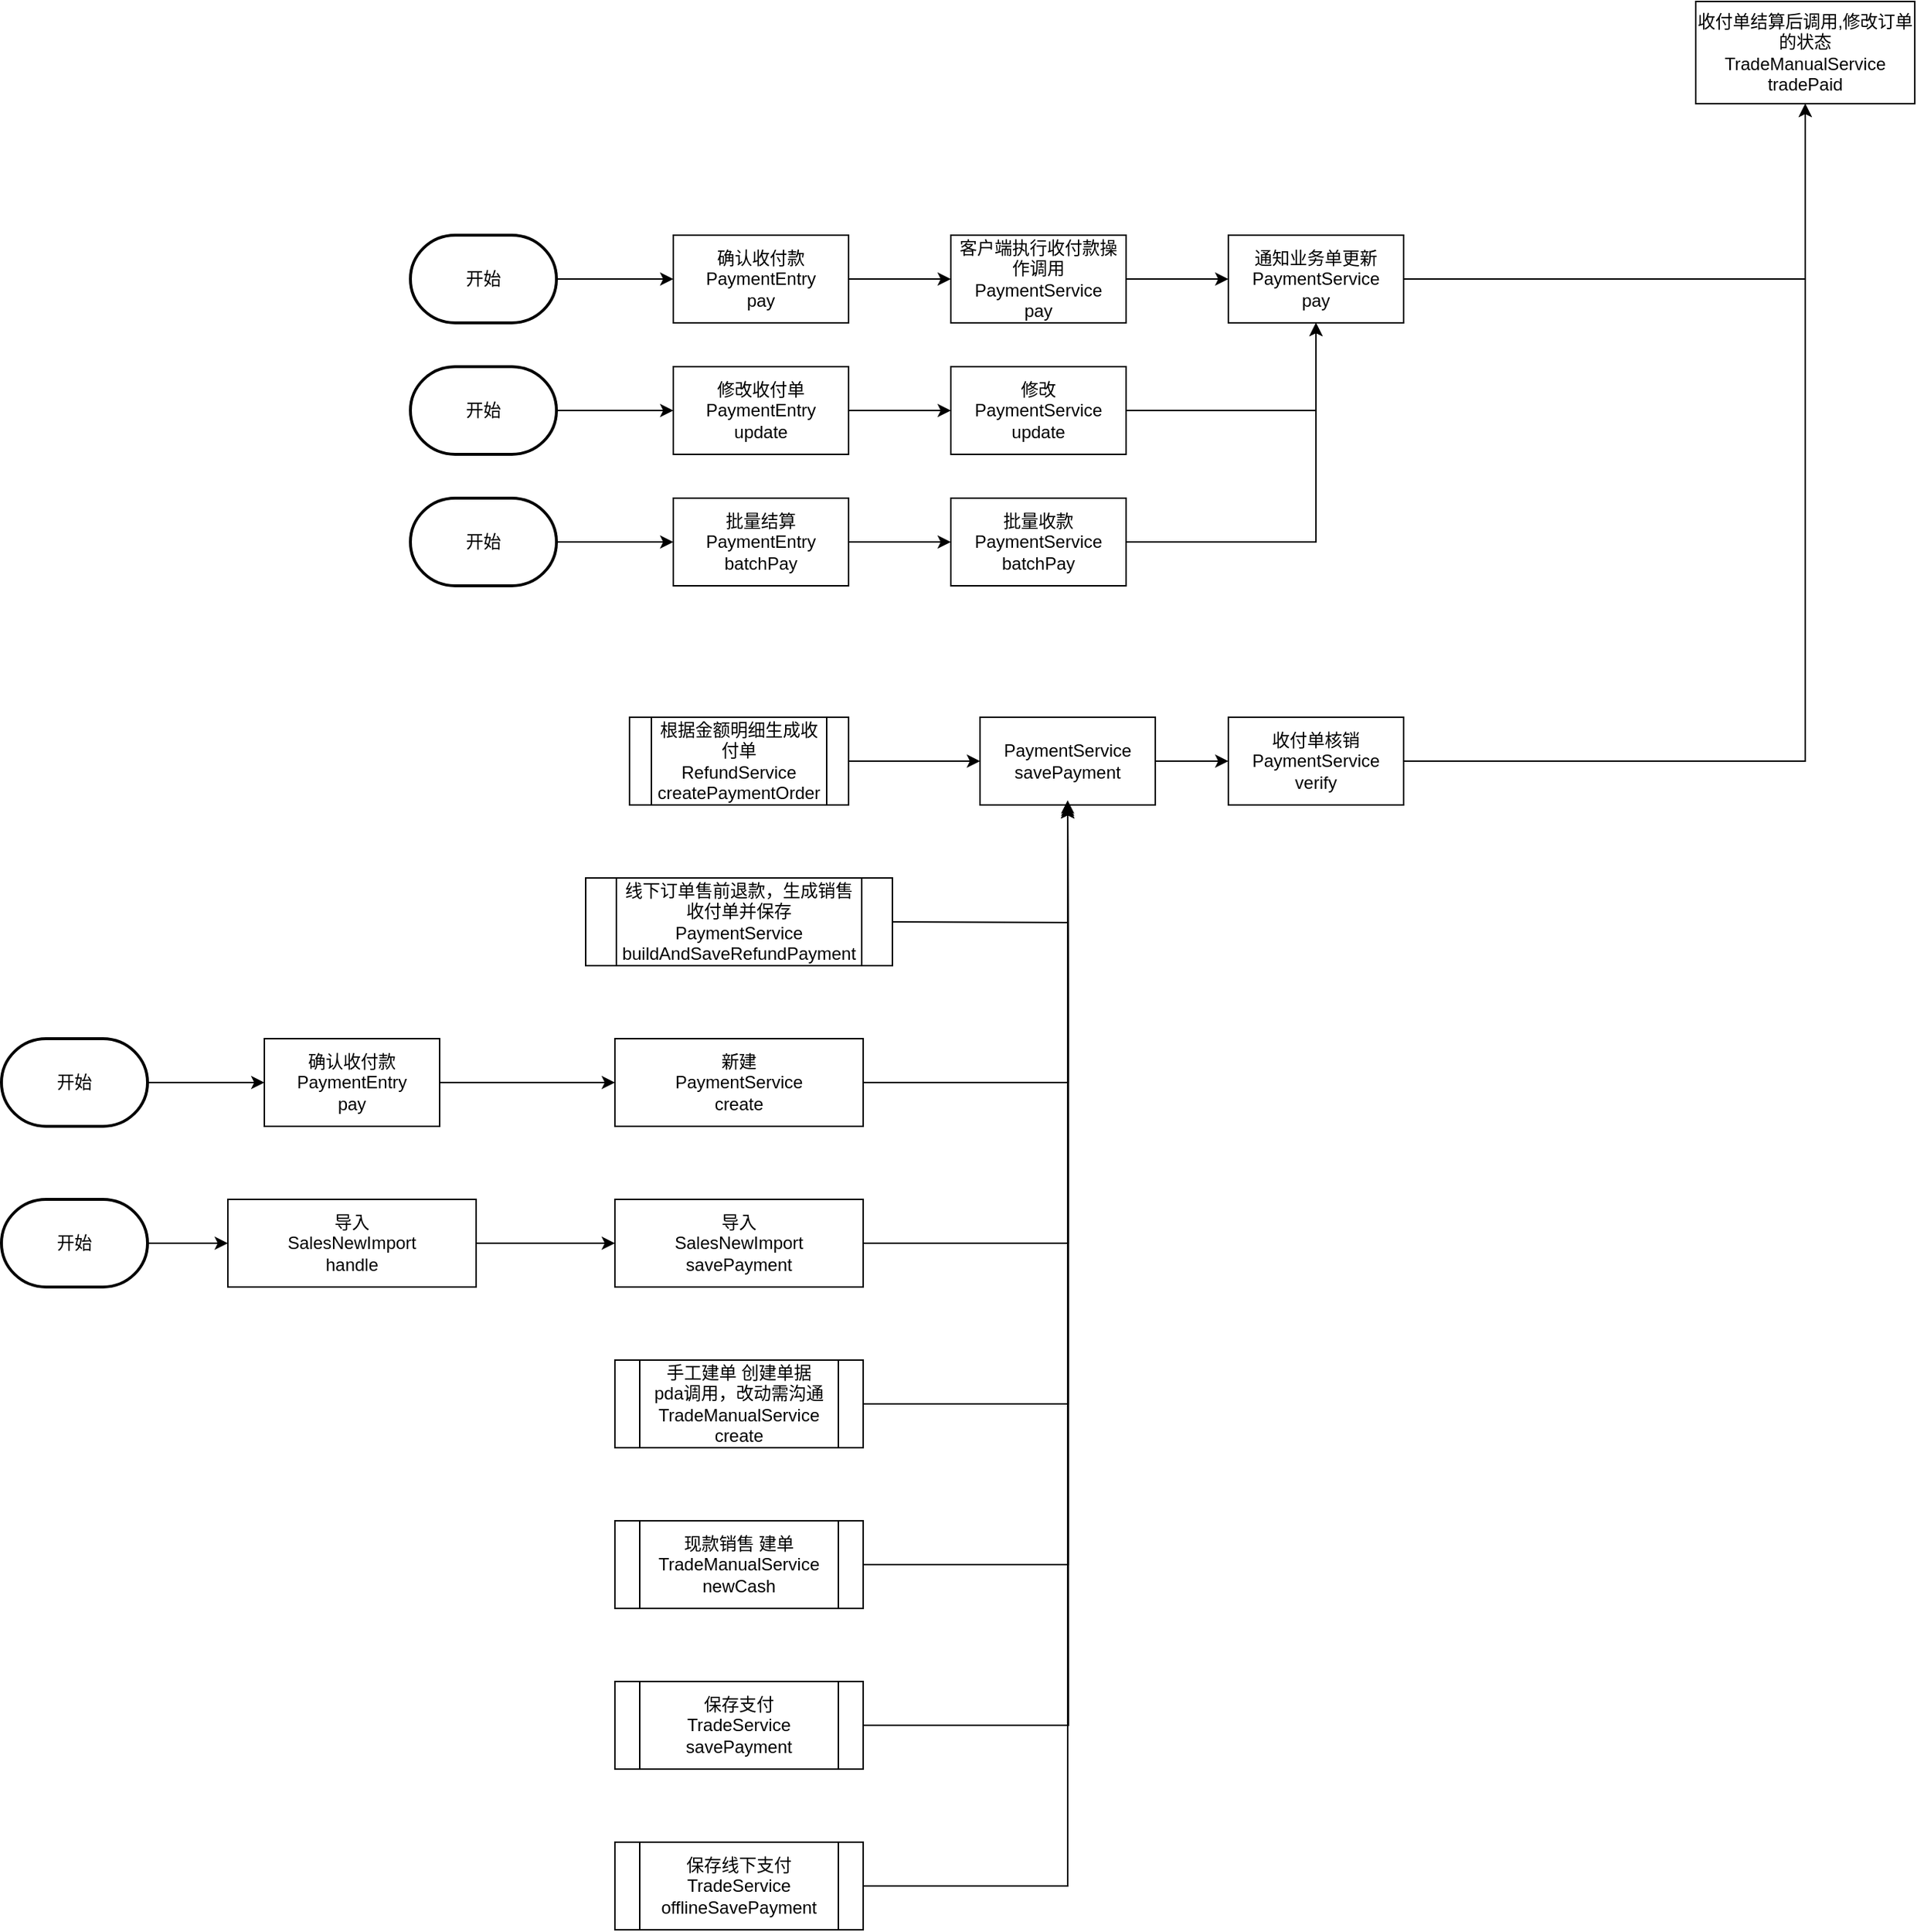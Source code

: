 <mxfile version="14.6.13" type="device" pages="7"><diagram name="收付单结算后调用,修改订单的状态" id="c7488fd3-1785-93aa-aadb-54a6760d102a"><mxGraphModel dx="4307" dy="987" grid="1" gridSize="10" guides="1" tooltips="1" connect="1" arrows="1" fold="1" page="1" pageScale="1" pageWidth="1100" pageHeight="850" background="#ffffff" math="0" shadow="0"><root><mxCell id="0"/><mxCell id="1" parent="0"/><mxCell id="ksd-GeES57aAVyKZ3lu--43" value="收付单结算后调用,修改订单的状态&lt;br&gt;TradeManualService&lt;br&gt;tradePaid" style="rounded=0;whiteSpace=wrap;html=1;" parent="1" vertex="1"><mxGeometry x="-570" y="390" width="150" height="70" as="geometry"/></mxCell><mxCell id="6GtfmjTb437235zMKqLH-1" style="edgeStyle=orthogonalEdgeStyle;rounded=0;orthogonalLoop=1;jettySize=auto;html=1;exitX=1;exitY=0.5;exitDx=0;exitDy=0;entryX=0.5;entryY=1;entryDx=0;entryDy=0;" edge="1" parent="1" source="ksd-GeES57aAVyKZ3lu--49" target="ksd-GeES57aAVyKZ3lu--43"><mxGeometry relative="1" as="geometry"/></mxCell><mxCell id="ksd-GeES57aAVyKZ3lu--49" value="通知业务单更新&lt;br&gt;PaymentService&lt;br&gt;pay" style="rounded=0;whiteSpace=wrap;html=1;" parent="1" vertex="1"><mxGeometry x="-890" y="550" width="120" height="60" as="geometry"/></mxCell><mxCell id="ksd-GeES57aAVyKZ3lu--59" style="edgeStyle=orthogonalEdgeStyle;rounded=0;orthogonalLoop=1;jettySize=auto;html=1;exitX=1;exitY=0.5;exitDx=0;exitDy=0;entryX=0;entryY=0.5;entryDx=0;entryDy=0;" parent="1" source="ksd-GeES57aAVyKZ3lu--50" target="ksd-GeES57aAVyKZ3lu--49" edge="1"><mxGeometry relative="1" as="geometry"/></mxCell><mxCell id="ksd-GeES57aAVyKZ3lu--50" value="客户端执行收付款操作调用&lt;br&gt;PaymentService&lt;br&gt;pay" style="rounded=0;whiteSpace=wrap;html=1;" parent="1" vertex="1"><mxGeometry x="-1080" y="550" width="120" height="60" as="geometry"/></mxCell><mxCell id="ksd-GeES57aAVyKZ3lu--60" style="edgeStyle=orthogonalEdgeStyle;rounded=0;orthogonalLoop=1;jettySize=auto;html=1;exitX=1;exitY=0.5;exitDx=0;exitDy=0;entryX=0.5;entryY=1;entryDx=0;entryDy=0;" parent="1" source="ksd-GeES57aAVyKZ3lu--51" target="ksd-GeES57aAVyKZ3lu--49" edge="1"><mxGeometry relative="1" as="geometry"/></mxCell><mxCell id="ksd-GeES57aAVyKZ3lu--51" value="修改&lt;br&gt;PaymentService&lt;br&gt;update" style="rounded=0;whiteSpace=wrap;html=1;" parent="1" vertex="1"><mxGeometry x="-1080" y="640" width="120" height="60" as="geometry"/></mxCell><mxCell id="ksd-GeES57aAVyKZ3lu--62" style="edgeStyle=orthogonalEdgeStyle;rounded=0;orthogonalLoop=1;jettySize=auto;html=1;exitX=1;exitY=0.5;exitDx=0;exitDy=0;entryX=0.5;entryY=1;entryDx=0;entryDy=0;" parent="1" source="ksd-GeES57aAVyKZ3lu--52" target="ksd-GeES57aAVyKZ3lu--49" edge="1"><mxGeometry relative="1" as="geometry"/></mxCell><mxCell id="ksd-GeES57aAVyKZ3lu--52" value="批量收款&lt;br&gt;PaymentService&lt;br&gt;batchPay" style="rounded=0;whiteSpace=wrap;html=1;" parent="1" vertex="1"><mxGeometry x="-1080" y="730" width="120" height="60" as="geometry"/></mxCell><mxCell id="ksd-GeES57aAVyKZ3lu--56" style="edgeStyle=orthogonalEdgeStyle;rounded=0;orthogonalLoop=1;jettySize=auto;html=1;exitX=1;exitY=0.5;exitDx=0;exitDy=0;entryX=0;entryY=0.5;entryDx=0;entryDy=0;" parent="1" source="ksd-GeES57aAVyKZ3lu--53" target="ksd-GeES57aAVyKZ3lu--50" edge="1"><mxGeometry relative="1" as="geometry"/></mxCell><mxCell id="ksd-GeES57aAVyKZ3lu--53" value="确认收付款&lt;br&gt;PaymentEntry&lt;br&gt;pay" style="rounded=0;whiteSpace=wrap;html=1;" parent="1" vertex="1"><mxGeometry x="-1270" y="550" width="120" height="60" as="geometry"/></mxCell><mxCell id="ksd-GeES57aAVyKZ3lu--57" style="edgeStyle=orthogonalEdgeStyle;rounded=0;orthogonalLoop=1;jettySize=auto;html=1;exitX=1;exitY=0.5;exitDx=0;exitDy=0;entryX=0;entryY=0.5;entryDx=0;entryDy=0;" parent="1" source="ksd-GeES57aAVyKZ3lu--54" target="ksd-GeES57aAVyKZ3lu--51" edge="1"><mxGeometry relative="1" as="geometry"/></mxCell><mxCell id="ksd-GeES57aAVyKZ3lu--54" value="修改收付单&lt;br&gt;PaymentEntry&lt;br&gt;update" style="rounded=0;whiteSpace=wrap;html=1;" parent="1" vertex="1"><mxGeometry x="-1270" y="640" width="120" height="60" as="geometry"/></mxCell><mxCell id="ksd-GeES57aAVyKZ3lu--58" style="edgeStyle=orthogonalEdgeStyle;rounded=0;orthogonalLoop=1;jettySize=auto;html=1;exitX=1;exitY=0.5;exitDx=0;exitDy=0;" parent="1" source="ksd-GeES57aAVyKZ3lu--55" target="ksd-GeES57aAVyKZ3lu--52" edge="1"><mxGeometry relative="1" as="geometry"/></mxCell><mxCell id="ksd-GeES57aAVyKZ3lu--55" value="批量结算PaymentEntry&lt;br&gt;batchPay" style="rounded=0;whiteSpace=wrap;html=1;" parent="1" vertex="1"><mxGeometry x="-1270" y="730" width="120" height="60" as="geometry"/></mxCell><mxCell id="ksd-GeES57aAVyKZ3lu--68" style="edgeStyle=orthogonalEdgeStyle;rounded=0;orthogonalLoop=1;jettySize=auto;html=1;exitX=1;exitY=0.5;exitDx=0;exitDy=0;exitPerimeter=0;" parent="1" source="ksd-GeES57aAVyKZ3lu--65" target="ksd-GeES57aAVyKZ3lu--53" edge="1"><mxGeometry relative="1" as="geometry"/></mxCell><mxCell id="ksd-GeES57aAVyKZ3lu--65" value="开始" style="strokeWidth=2;html=1;shape=mxgraph.flowchart.terminator;whiteSpace=wrap;" parent="1" vertex="1"><mxGeometry x="-1450" y="550" width="100" height="60" as="geometry"/></mxCell><mxCell id="ksd-GeES57aAVyKZ3lu--69" style="edgeStyle=orthogonalEdgeStyle;rounded=0;orthogonalLoop=1;jettySize=auto;html=1;exitX=1;exitY=0.5;exitDx=0;exitDy=0;exitPerimeter=0;" parent="1" source="ksd-GeES57aAVyKZ3lu--66" target="ksd-GeES57aAVyKZ3lu--54" edge="1"><mxGeometry relative="1" as="geometry"/></mxCell><mxCell id="ksd-GeES57aAVyKZ3lu--66" value="开始" style="strokeWidth=2;html=1;shape=mxgraph.flowchart.terminator;whiteSpace=wrap;" parent="1" vertex="1"><mxGeometry x="-1450" y="640" width="100" height="60" as="geometry"/></mxCell><mxCell id="ksd-GeES57aAVyKZ3lu--70" style="edgeStyle=orthogonalEdgeStyle;rounded=0;orthogonalLoop=1;jettySize=auto;html=1;exitX=1;exitY=0.5;exitDx=0;exitDy=0;exitPerimeter=0;entryX=0;entryY=0.5;entryDx=0;entryDy=0;" parent="1" source="ksd-GeES57aAVyKZ3lu--67" target="ksd-GeES57aAVyKZ3lu--55" edge="1"><mxGeometry relative="1" as="geometry"/></mxCell><mxCell id="ksd-GeES57aAVyKZ3lu--67" value="开始" style="strokeWidth=2;html=1;shape=mxgraph.flowchart.terminator;whiteSpace=wrap;" parent="1" vertex="1"><mxGeometry x="-1450" y="730" width="100" height="60" as="geometry"/></mxCell><mxCell id="6GtfmjTb437235zMKqLH-2" style="edgeStyle=orthogonalEdgeStyle;rounded=0;orthogonalLoop=1;jettySize=auto;html=1;exitX=1;exitY=0.5;exitDx=0;exitDy=0;entryX=0.5;entryY=1;entryDx=0;entryDy=0;" edge="1" parent="1" source="ksd-GeES57aAVyKZ3lu--72" target="ksd-GeES57aAVyKZ3lu--43"><mxGeometry relative="1" as="geometry"/></mxCell><mxCell id="ksd-GeES57aAVyKZ3lu--72" value="收付单核销&lt;br&gt;PaymentService&lt;br&gt;verify" style="rounded=0;whiteSpace=wrap;html=1;" parent="1" vertex="1"><mxGeometry x="-890" y="880" width="120" height="60" as="geometry"/></mxCell><mxCell id="ksd-GeES57aAVyKZ3lu--82" style="edgeStyle=orthogonalEdgeStyle;rounded=0;orthogonalLoop=1;jettySize=auto;html=1;exitX=1;exitY=0.5;exitDx=0;exitDy=0;entryX=0;entryY=0.5;entryDx=0;entryDy=0;" parent="1" source="ksd-GeES57aAVyKZ3lu--73" target="ksd-GeES57aAVyKZ3lu--72" edge="1"><mxGeometry relative="1" as="geometry"/></mxCell><mxCell id="ksd-GeES57aAVyKZ3lu--73" value="PaymentService&lt;br&gt;savePayment" style="rounded=0;whiteSpace=wrap;html=1;" parent="1" vertex="1"><mxGeometry x="-1060" y="880" width="120" height="60" as="geometry"/></mxCell><mxCell id="ksd-GeES57aAVyKZ3lu--83" style="edgeStyle=orthogonalEdgeStyle;rounded=0;orthogonalLoop=1;jettySize=auto;html=1;exitX=1;exitY=0.5;exitDx=0;exitDy=0;entryX=0;entryY=0.5;entryDx=0;entryDy=0;" parent="1" source="e72gj-avODLt0HEQvT39-1" target="ksd-GeES57aAVyKZ3lu--73" edge="1"><mxGeometry relative="1" as="geometry"><mxPoint x="-1150" y="910" as="sourcePoint"/></mxGeometry></mxCell><mxCell id="ksd-GeES57aAVyKZ3lu--84" style="edgeStyle=orthogonalEdgeStyle;rounded=0;orthogonalLoop=1;jettySize=auto;html=1;exitX=1;exitY=0.5;exitDx=0;exitDy=0;entryX=0.5;entryY=1;entryDx=0;entryDy=0;" parent="1" target="ksd-GeES57aAVyKZ3lu--73" edge="1"><mxGeometry relative="1" as="geometry"><mxPoint x="-1140" y="1020" as="sourcePoint"/></mxGeometry></mxCell><mxCell id="ksd-GeES57aAVyKZ3lu--85" style="edgeStyle=orthogonalEdgeStyle;rounded=0;orthogonalLoop=1;jettySize=auto;html=1;exitX=1;exitY=0.5;exitDx=0;exitDy=0;" parent="1" source="ksd-GeES57aAVyKZ3lu--76" edge="1"><mxGeometry relative="1" as="geometry"><mxPoint x="-1000" y="940" as="targetPoint"/></mxGeometry></mxCell><mxCell id="ksd-GeES57aAVyKZ3lu--76" value="新建&lt;br&gt;PaymentService&lt;br&gt;create" style="rounded=0;whiteSpace=wrap;html=1;" parent="1" vertex="1"><mxGeometry x="-1310" y="1100" width="170" height="60" as="geometry"/></mxCell><mxCell id="ksd-GeES57aAVyKZ3lu--86" style="edgeStyle=orthogonalEdgeStyle;rounded=0;orthogonalLoop=1;jettySize=auto;html=1;exitX=1;exitY=0.5;exitDx=0;exitDy=0;" parent="1" source="ksd-GeES57aAVyKZ3lu--77" edge="1"><mxGeometry relative="1" as="geometry"><mxPoint x="-1000" y="940" as="targetPoint"/></mxGeometry></mxCell><mxCell id="ksd-GeES57aAVyKZ3lu--77" value="导入&lt;br&gt;SalesNewImport&lt;br&gt;savePayment" style="rounded=0;whiteSpace=wrap;html=1;" parent="1" vertex="1"><mxGeometry x="-1310" y="1210" width="170" height="60" as="geometry"/></mxCell><mxCell id="ksd-GeES57aAVyKZ3lu--87" style="edgeStyle=orthogonalEdgeStyle;rounded=0;orthogonalLoop=1;jettySize=auto;html=1;exitX=1;exitY=0.5;exitDx=0;exitDy=0;" parent="1" source="v99Taw3_exHEZMX2eI84-1" edge="1"><mxGeometry relative="1" as="geometry"><mxPoint x="-1000" y="938.4" as="targetPoint"/><mxPoint x="-1165" y="1350" as="sourcePoint"/></mxGeometry></mxCell><mxCell id="ksd-GeES57aAVyKZ3lu--88" style="edgeStyle=orthogonalEdgeStyle;rounded=0;orthogonalLoop=1;jettySize=auto;html=1;exitX=1;exitY=0.5;exitDx=0;exitDy=0;" parent="1" source="lzTpTqXClmZRIXTRNFgE-1" edge="1"><mxGeometry relative="1" as="geometry"><mxPoint x="-1000" y="940" as="targetPoint"/><mxPoint x="-1165" y="1460" as="sourcePoint"/></mxGeometry></mxCell><mxCell id="ksd-GeES57aAVyKZ3lu--89" style="edgeStyle=orthogonalEdgeStyle;rounded=0;orthogonalLoop=1;jettySize=auto;html=1;exitX=1;exitY=0.5;exitDx=0;exitDy=0;" parent="1" source="Fg958FnaVqtEyGFtgv03-1" edge="1"><mxGeometry relative="1" as="geometry"><mxPoint x="-1000" y="940" as="targetPoint"/><mxPoint x="-1165" y="1570" as="sourcePoint"/></mxGeometry></mxCell><mxCell id="ksd-GeES57aAVyKZ3lu--90" style="edgeStyle=orthogonalEdgeStyle;rounded=0;orthogonalLoop=1;jettySize=auto;html=1;exitX=1;exitY=0.5;exitDx=0;exitDy=0;" parent="1" source="i_M8kHCskmNVi_S0XQkT-1" edge="1"><mxGeometry relative="1" as="geometry"><mxPoint x="-1000" y="936.8" as="targetPoint"/><mxPoint x="-1165" y="1680" as="sourcePoint"/><Array as="points"><mxPoint x="-1140" y="1680"/><mxPoint x="-1000" y="1680"/></Array></mxGeometry></mxCell><mxCell id="e72gj-avODLt0HEQvT39-1" value="&lt;span&gt;根据金额明细生成收付单&lt;/span&gt;&lt;br&gt;&lt;span&gt;RefundService&lt;/span&gt;&lt;br&gt;&lt;span&gt;createPaymentOrder&lt;/span&gt;" style="shape=process;whiteSpace=wrap;html=1;backgroundOutline=1;" parent="1" vertex="1"><mxGeometry x="-1300" y="880" width="150" height="60" as="geometry"/></mxCell><mxCell id="e72gj-avODLt0HEQvT39-2" value="线下订单售前退款，生成销售收付单并保存&lt;br&gt;PaymentService&lt;br&gt;buildAndSaveRefundPayment" style="shape=process;whiteSpace=wrap;html=1;backgroundOutline=1;" parent="1" vertex="1"><mxGeometry x="-1330" y="990" width="210" height="60" as="geometry"/></mxCell><mxCell id="wpo_vRULBDGddf1iotQo-2" style="edgeStyle=orthogonalEdgeStyle;rounded=0;orthogonalLoop=1;jettySize=auto;html=1;exitX=1;exitY=0.5;exitDx=0;exitDy=0;entryX=0;entryY=0.5;entryDx=0;entryDy=0;" parent="1" source="wpo_vRULBDGddf1iotQo-1" target="ksd-GeES57aAVyKZ3lu--76" edge="1"><mxGeometry relative="1" as="geometry"/></mxCell><mxCell id="wpo_vRULBDGddf1iotQo-1" value="确认收付款&lt;br&gt;PaymentEntry&lt;br&gt;pay" style="rounded=0;whiteSpace=wrap;html=1;" parent="1" vertex="1"><mxGeometry x="-1550" y="1100" width="120" height="60" as="geometry"/></mxCell><mxCell id="wpo_vRULBDGddf1iotQo-4" style="edgeStyle=orthogonalEdgeStyle;rounded=0;orthogonalLoop=1;jettySize=auto;html=1;exitX=1;exitY=0.5;exitDx=0;exitDy=0;exitPerimeter=0;entryX=0;entryY=0.5;entryDx=0;entryDy=0;" parent="1" source="wpo_vRULBDGddf1iotQo-3" target="wpo_vRULBDGddf1iotQo-1" edge="1"><mxGeometry relative="1" as="geometry"/></mxCell><mxCell id="wpo_vRULBDGddf1iotQo-3" value="开始" style="strokeWidth=2;html=1;shape=mxgraph.flowchart.terminator;whiteSpace=wrap;" parent="1" vertex="1"><mxGeometry x="-1730" y="1100" width="100" height="60" as="geometry"/></mxCell><mxCell id="wpo_vRULBDGddf1iotQo-8" style="edgeStyle=orthogonalEdgeStyle;rounded=0;orthogonalLoop=1;jettySize=auto;html=1;exitX=1;exitY=0.5;exitDx=0;exitDy=0;entryX=0;entryY=0.5;entryDx=0;entryDy=0;" parent="1" source="wpo_vRULBDGddf1iotQo-5" target="ksd-GeES57aAVyKZ3lu--77" edge="1"><mxGeometry relative="1" as="geometry"/></mxCell><mxCell id="wpo_vRULBDGddf1iotQo-5" value="导入&lt;br&gt;SalesNewImport&lt;br&gt;handle" style="rounded=0;whiteSpace=wrap;html=1;" parent="1" vertex="1"><mxGeometry x="-1575" y="1210" width="170" height="60" as="geometry"/></mxCell><mxCell id="wpo_vRULBDGddf1iotQo-7" style="edgeStyle=orthogonalEdgeStyle;rounded=0;orthogonalLoop=1;jettySize=auto;html=1;exitX=1;exitY=0.5;exitDx=0;exitDy=0;exitPerimeter=0;entryX=0;entryY=0.5;entryDx=0;entryDy=0;" parent="1" source="wpo_vRULBDGddf1iotQo-6" target="wpo_vRULBDGddf1iotQo-5" edge="1"><mxGeometry relative="1" as="geometry"/></mxCell><mxCell id="wpo_vRULBDGddf1iotQo-6" value="开始" style="strokeWidth=2;html=1;shape=mxgraph.flowchart.terminator;whiteSpace=wrap;" parent="1" vertex="1"><mxGeometry x="-1730" y="1210" width="100" height="60" as="geometry"/></mxCell><mxCell id="v99Taw3_exHEZMX2eI84-1" value="手工建单 创建单据&lt;br&gt;pda调用，改动需沟通&lt;br&gt;TradeManualService&lt;br&gt;create" style="shape=process;whiteSpace=wrap;html=1;backgroundOutline=1;" parent="1" vertex="1"><mxGeometry x="-1310" y="1320" width="170" height="60" as="geometry"/></mxCell><mxCell id="lzTpTqXClmZRIXTRNFgE-1" value="现款销售 建单&lt;br&gt;TradeManualService&lt;br&gt;newCash" style="shape=process;whiteSpace=wrap;html=1;backgroundOutline=1;" parent="1" vertex="1"><mxGeometry x="-1310" y="1430" width="170" height="60" as="geometry"/></mxCell><mxCell id="Fg958FnaVqtEyGFtgv03-1" value="保存支付&lt;br&gt;TradeService&lt;br&gt;savePayment" style="shape=process;whiteSpace=wrap;html=1;backgroundOutline=1;" parent="1" vertex="1"><mxGeometry x="-1310" y="1540" width="170" height="60" as="geometry"/></mxCell><mxCell id="i_M8kHCskmNVi_S0XQkT-1" value="保存线下支付&lt;br&gt;TradeService&lt;br&gt;offlineSavePayment" style="shape=process;whiteSpace=wrap;html=1;backgroundOutline=1;" parent="1" vertex="1"><mxGeometry x="-1310" y="1650" width="170" height="60" as="geometry"/></mxCell></root></mxGraphModel></diagram><diagram id="Hm-O3mXGZ85ocEuBz_mW" name="根据金额明细生成收付单"><mxGraphModel dx="2932" dy="607" grid="1" gridSize="10" guides="1" tooltips="1" connect="1" arrows="1" fold="1" page="1" pageScale="1" pageWidth="827" pageHeight="1169" math="0" shadow="0"><root><mxCell id="ZSrII0Acb0NotbhVo6MW-0"/><mxCell id="ZSrII0Acb0NotbhVo6MW-1" parent="ZSrII0Acb0NotbhVo6MW-0"/><mxCell id="D6aviPa0BJbbHOhA-ULB-1" style="edgeStyle=orthogonalEdgeStyle;rounded=0;orthogonalLoop=1;jettySize=auto;html=1;exitX=1;exitY=0.5;exitDx=0;exitDy=0;entryX=0.5;entryY=1;entryDx=0;entryDy=0;" edge="1" parent="ZSrII0Acb0NotbhVo6MW-1" source="wB_58AzsTPyDvt8ItN7U-0" target="D6aviPa0BJbbHOhA-ULB-0"><mxGeometry relative="1" as="geometry"/></mxCell><mxCell id="wB_58AzsTPyDvt8ItN7U-0" value="RefundService&lt;br&gt;afterSaleAgree" style="rounded=0;whiteSpace=wrap;html=1;" vertex="1" parent="ZSrII0Acb0NotbhVo6MW-1"><mxGeometry x="-1540" y="140" width="120" height="60" as="geometry"/></mxCell><mxCell id="D6aviPa0BJbbHOhA-ULB-2" style="edgeStyle=orthogonalEdgeStyle;rounded=0;orthogonalLoop=1;jettySize=auto;html=1;exitX=1;exitY=0.5;exitDx=0;exitDy=0;" edge="1" parent="ZSrII0Acb0NotbhVo6MW-1" source="wB_58AzsTPyDvt8ItN7U-1"><mxGeometry relative="1" as="geometry"><mxPoint x="-1260" y="100" as="targetPoint"/></mxGeometry></mxCell><mxCell id="wB_58AzsTPyDvt8ItN7U-1" value="RefundService&lt;br&gt;cancelImpl" style="rounded=0;whiteSpace=wrap;html=1;" vertex="1" parent="ZSrII0Acb0NotbhVo6MW-1"><mxGeometry x="-1540" y="230" width="120" height="60" as="geometry"/></mxCell><mxCell id="D6aviPa0BJbbHOhA-ULB-3" style="edgeStyle=orthogonalEdgeStyle;rounded=0;orthogonalLoop=1;jettySize=auto;html=1;exitX=1;exitY=0.5;exitDx=0;exitDy=0;" edge="1" parent="ZSrII0Acb0NotbhVo6MW-1" source="wB_58AzsTPyDvt8ItN7U-2"><mxGeometry relative="1" as="geometry"><mxPoint x="-1260" y="100" as="targetPoint"/></mxGeometry></mxCell><mxCell id="wB_58AzsTPyDvt8ItN7U-2" value="修改单据信息&lt;br&gt;RefundService&lt;br&gt;update" style="rounded=0;whiteSpace=wrap;html=1;" vertex="1" parent="ZSrII0Acb0NotbhVo6MW-1"><mxGeometry x="-1540" y="320" width="120" height="60" as="geometry"/></mxCell><mxCell id="D6aviPa0BJbbHOhA-ULB-4" style="edgeStyle=orthogonalEdgeStyle;rounded=0;orthogonalLoop=1;jettySize=auto;html=1;exitX=1;exitY=0.5;exitDx=0;exitDy=0;" edge="1" parent="ZSrII0Acb0NotbhVo6MW-1" source="wB_58AzsTPyDvt8ItN7U-3"><mxGeometry relative="1" as="geometry"><mxPoint x="-1260" y="100" as="targetPoint"/></mxGeometry></mxCell><mxCell id="wB_58AzsTPyDvt8ItN7U-3" value="RefundService&lt;br&gt;changeRefundToSwap" style="rounded=0;whiteSpace=wrap;html=1;" vertex="1" parent="ZSrII0Acb0NotbhVo6MW-1"><mxGeometry x="-1540" y="420" width="120" height="60" as="geometry"/></mxCell><mxCell id="D6aviPa0BJbbHOhA-ULB-0" value="根据金额明细生成收付单&lt;br&gt;RefundService&lt;br&gt;createPaymentOrder" style="rounded=0;whiteSpace=wrap;html=1;" vertex="1" parent="ZSrII0Acb0NotbhVo6MW-1"><mxGeometry x="-1320" y="40" width="120" height="60" as="geometry"/></mxCell></root></mxGraphModel></diagram><diagram id="uEZghth61RRe4iIHhvVq" name="线下订单售前退款，生成销售收付单并保存"><mxGraphModel dx="2932" dy="607" grid="1" gridSize="10" guides="1" tooltips="1" connect="1" arrows="1" fold="1" page="1" pageScale="1" pageWidth="827" pageHeight="1169" math="0" shadow="0"><root><mxCell id="dfPCvVde5s3tdiKzWu-a-0"/><mxCell id="dfPCvVde5s3tdiKzWu-a-1" parent="dfPCvVde5s3tdiKzWu-a-0"/><mxCell id="aW0qgxHwBbqGC_WSECuX-0" value="线下订单售前退款，生成销售收付单并保存&lt;br&gt;PaymentService&lt;br&gt;buildAndSaveRefundPayment" style="rounded=0;whiteSpace=wrap;html=1;" vertex="1" parent="dfPCvVde5s3tdiKzWu-a-1"><mxGeometry x="-1080" y="120" width="170" height="60" as="geometry"/></mxCell><mxCell id="aW0qgxHwBbqGC_WSECuX-5" style="edgeStyle=orthogonalEdgeStyle;rounded=0;orthogonalLoop=1;jettySize=auto;html=1;exitX=1;exitY=0.5;exitDx=0;exitDy=0;entryX=0.5;entryY=1;entryDx=0;entryDy=0;" edge="1" parent="dfPCvVde5s3tdiKzWu-a-1" source="aW0qgxHwBbqGC_WSECuX-1" target="aW0qgxHwBbqGC_WSECuX-0"><mxGeometry relative="1" as="geometry"/></mxCell><mxCell id="aW0qgxHwBbqGC_WSECuX-1" value="驳回时刷新订单邮费&lt;br&gt;TradeService&lt;br&gt;revertRefreshPostFee" style="rounded=0;whiteSpace=wrap;html=1;" vertex="1" parent="dfPCvVde5s3tdiKzWu-a-1"><mxGeometry x="-1290" y="230" width="170" height="60" as="geometry"/></mxCell><mxCell id="aW0qgxHwBbqGC_WSECuX-7" style="edgeStyle=orthogonalEdgeStyle;rounded=0;orthogonalLoop=1;jettySize=auto;html=1;exitX=1;exitY=0.5;exitDx=0;exitDy=0;entryX=0.5;entryY=1;entryDx=0;entryDy=0;" edge="1" parent="dfPCvVde5s3tdiKzWu-a-1" source="aW0qgxHwBbqGC_WSECuX-2" target="aW0qgxHwBbqGC_WSECuX-0"><mxGeometry relative="1" as="geometry"/></mxCell><mxCell id="aW0qgxHwBbqGC_WSECuX-2" value="RefundSyncService&lt;br&gt;checkRefund" style="rounded=0;whiteSpace=wrap;html=1;" vertex="1" parent="dfPCvVde5s3tdiKzWu-a-1"><mxGeometry x="-1290" y="320" width="170" height="60" as="geometry"/></mxCell><mxCell id="aW0qgxHwBbqGC_WSECuX-8" style="edgeStyle=orthogonalEdgeStyle;rounded=0;orthogonalLoop=1;jettySize=auto;html=1;exitX=1;exitY=0.5;exitDx=0;exitDy=0;entryX=0.5;entryY=1;entryDx=0;entryDy=0;" edge="1" parent="dfPCvVde5s3tdiKzWu-a-1" source="aW0qgxHwBbqGC_WSECuX-3" target="aW0qgxHwBbqGC_WSECuX-0"><mxGeometry relative="1" as="geometry"/></mxCell><mxCell id="aW0qgxHwBbqGC_WSECuX-3" value="RefundSyncService&lt;br&gt;revertCheckImpl" style="rounded=0;whiteSpace=wrap;html=1;" vertex="1" parent="dfPCvVde5s3tdiKzWu-a-1"><mxGeometry x="-1290" y="410" width="170" height="60" as="geometry"/></mxCell><mxCell id="aW0qgxHwBbqGC_WSECuX-9" style="edgeStyle=orthogonalEdgeStyle;rounded=0;orthogonalLoop=1;jettySize=auto;html=1;exitX=1;exitY=0.5;exitDx=0;exitDy=0;entryX=0.5;entryY=1;entryDx=0;entryDy=0;" edge="1" parent="dfPCvVde5s3tdiKzWu-a-1" source="aW0qgxHwBbqGC_WSECuX-4" target="aW0qgxHwBbqGC_WSECuX-0"><mxGeometry relative="1" as="geometry"><mxPoint x="-930" y="340" as="targetPoint"/></mxGeometry></mxCell><mxCell id="aW0qgxHwBbqGC_WSECuX-4" value="转移邮费&lt;br&gt;RefundSyncService&lt;br&gt;transferPostFee" style="rounded=0;whiteSpace=wrap;html=1;" vertex="1" parent="dfPCvVde5s3tdiKzWu-a-1"><mxGeometry x="-1290" y="500" width="170" height="60" as="geometry"/></mxCell></root></mxGraphModel></diagram><diagram id="I9pIe0HaltJxXpc7yjNI" name="手工建单 创建单据 pda调用"><mxGraphModel dx="3759" dy="-562" grid="1" gridSize="10" guides="1" tooltips="1" connect="1" arrows="1" fold="1" page="1" pageScale="1" pageWidth="827" pageHeight="1169" math="0" shadow="0"><root><mxCell id="7lWfZOlXxDCCz-IHlLOz-0"/><mxCell id="7lWfZOlXxDCCz-IHlLOz-1" parent="7lWfZOlXxDCCz-IHlLOz-0"/><mxCell id="JfNEJNME8K6T5sAEKfDn-0" value="手工建单 创建单据&lt;br&gt;pda调用，改动需沟通&lt;br&gt;TradeManualService&lt;br&gt;create" style="rounded=0;whiteSpace=wrap;html=1;" vertex="1" parent="7lWfZOlXxDCCz-IHlLOz-1"><mxGeometry x="-1070" y="1260" width="120" height="60" as="geometry"/></mxCell><mxCell id="FHtkLFhLjmOLmueHqrH8-15" style="edgeStyle=orthogonalEdgeStyle;rounded=0;orthogonalLoop=1;jettySize=auto;html=1;exitX=1;exitY=0.5;exitDx=0;exitDy=0;entryX=0.5;entryY=1;entryDx=0;entryDy=0;" edge="1" parent="7lWfZOlXxDCCz-IHlLOz-1" source="FHtkLFhLjmOLmueHqrH8-0" target="JfNEJNME8K6T5sAEKfDn-0"><mxGeometry relative="1" as="geometry"/></mxCell><mxCell id="FHtkLFhLjmOLmueHqrH8-0" value="手工建单(订单) 创建单据数据 保存操作&lt;br&gt;TradeManual&lt;br&gt;OrderErrorList" style="rounded=0;whiteSpace=wrap;html=1;" vertex="1" parent="7lWfZOlXxDCCz-IHlLOz-1"><mxGeometry x="-1280" y="1350" width="120" height="60" as="geometry"/></mxCell><mxCell id="FHtkLFhLjmOLmueHqrH8-16" style="edgeStyle=orthogonalEdgeStyle;rounded=0;orthogonalLoop=1;jettySize=auto;html=1;exitX=1;exitY=0.5;exitDx=0;exitDy=0;entryX=0.5;entryY=1;entryDx=0;entryDy=0;" edge="1" parent="7lWfZOlXxDCCz-IHlLOz-1" source="FHtkLFhLjmOLmueHqrH8-1" target="JfNEJNME8K6T5sAEKfDn-0"><mxGeometry relative="1" as="geometry"/></mxCell><mxCell id="FHtkLFhLjmOLmueHqrH8-1" value="手工建单(预订单) 创建单据数据 保存操作&lt;br&gt;TradeManual&lt;br&gt;createPreorder" style="rounded=0;whiteSpace=wrap;html=1;" vertex="1" parent="7lWfZOlXxDCCz-IHlLOz-1"><mxGeometry x="-1280" y="1440" width="120" height="60" as="geometry"/></mxCell><mxCell id="FHtkLFhLjmOLmueHqrH8-17" style="edgeStyle=orthogonalEdgeStyle;rounded=0;orthogonalLoop=1;jettySize=auto;html=1;exitX=1;exitY=0.5;exitDx=0;exitDy=0;entryX=0.5;entryY=1;entryDx=0;entryDy=0;" edge="1" parent="7lWfZOlXxDCCz-IHlLOz-1" source="FHtkLFhLjmOLmueHqrH8-2" target="JfNEJNME8K6T5sAEKfDn-0"><mxGeometry relative="1" as="geometry"/></mxCell><mxCell id="FHtkLFhLjmOLmueHqrH8-2" value="复制、补发订单&lt;br&gt;TradeManual&lt;br&gt;copyOrReissueCreate" style="rounded=0;whiteSpace=wrap;html=1;" vertex="1" parent="7lWfZOlXxDCCz-IHlLOz-1"><mxGeometry x="-1280" y="1530" width="120" height="60" as="geometry"/></mxCell><mxCell id="FHtkLFhLjmOLmueHqrH8-18" style="edgeStyle=orthogonalEdgeStyle;rounded=0;orthogonalLoop=1;jettySize=auto;html=1;exitX=1;exitY=0.5;exitDx=0;exitDy=0;entryX=0.5;entryY=1;entryDx=0;entryDy=0;" edge="1" parent="7lWfZOlXxDCCz-IHlLOz-1" source="FHtkLFhLjmOLmueHqrH8-3" target="JfNEJNME8K6T5sAEKfDn-0"><mxGeometry relative="1" as="geometry"/></mxCell><mxCell id="FHtkLFhLjmOLmueHqrH8-3" value="TradeManualService&lt;br&gt;createAndConsignFromPDAcreate" style="rounded=0;whiteSpace=wrap;html=1;" vertex="1" parent="7lWfZOlXxDCCz-IHlLOz-1"><mxGeometry x="-1325" y="1630" width="210" height="60" as="geometry"/></mxCell><mxCell id="FHtkLFhLjmOLmueHqrH8-19" style="edgeStyle=orthogonalEdgeStyle;rounded=0;orthogonalLoop=1;jettySize=auto;html=1;exitX=1;exitY=0.5;exitDx=0;exitDy=0;entryX=0.5;entryY=1;entryDx=0;entryDy=0;" edge="1" parent="7lWfZOlXxDCCz-IHlLOz-1" source="FHtkLFhLjmOLmueHqrH8-5" target="JfNEJNME8K6T5sAEKfDn-0"><mxGeometry relative="1" as="geometry"/></mxCell><mxCell id="FHtkLFhLjmOLmueHqrH8-5" value="TradeManualService&lt;br&gt;createFromPDA" style="rounded=0;whiteSpace=wrap;html=1;" vertex="1" parent="7lWfZOlXxDCCz-IHlLOz-1"><mxGeometry x="-1325" y="1724" width="210" height="60" as="geometry"/></mxCell><mxCell id="FHtkLFhLjmOLmueHqrH8-20" style="edgeStyle=orthogonalEdgeStyle;rounded=0;orthogonalLoop=1;jettySize=auto;html=1;exitX=1;exitY=0.5;exitDx=0;exitDy=0;entryX=0.5;entryY=1;entryDx=0;entryDy=0;" edge="1" parent="7lWfZOlXxDCCz-IHlLOz-1" source="FHtkLFhLjmOLmueHqrH8-6" target="JfNEJNME8K6T5sAEKfDn-0"><mxGeometry relative="1" as="geometry"/></mxCell><mxCell id="FHtkLFhLjmOLmueHqrH8-6" value="TradeManualService&lt;br&gt;reissueTrade" style="rounded=0;whiteSpace=wrap;html=1;" vertex="1" parent="7lWfZOlXxDCCz-IHlLOz-1"><mxGeometry x="-1325" y="1810" width="210" height="60" as="geometry"/></mxCell><mxCell id="FHtkLFhLjmOLmueHqrH8-10" style="edgeStyle=orthogonalEdgeStyle;rounded=0;orthogonalLoop=1;jettySize=auto;html=1;exitX=1;exitY=0.5;exitDx=0;exitDy=0;entryX=0;entryY=0.5;entryDx=0;entryDy=0;" edge="1" parent="7lWfZOlXxDCCz-IHlLOz-1" source="FHtkLFhLjmOLmueHqrH8-7" target="FHtkLFhLjmOLmueHqrH8-6"><mxGeometry relative="1" as="geometry"/></mxCell><mxCell id="FHtkLFhLjmOLmueHqrH8-7" value="TradeManualService&lt;br&gt;batchReissueTrade" style="rounded=0;whiteSpace=wrap;html=1;" vertex="1" parent="7lWfZOlXxDCCz-IHlLOz-1"><mxGeometry x="-1580" y="1810" width="210" height="60" as="geometry"/></mxCell><mxCell id="FHtkLFhLjmOLmueHqrH8-12" style="edgeStyle=orthogonalEdgeStyle;rounded=0;orthogonalLoop=1;jettySize=auto;html=1;exitX=1;exitY=0.5;exitDx=0;exitDy=0;entryX=0;entryY=0.5;entryDx=0;entryDy=0;" edge="1" parent="7lWfZOlXxDCCz-IHlLOz-1" source="FHtkLFhLjmOLmueHqrH8-8" target="FHtkLFhLjmOLmueHqrH8-7"><mxGeometry relative="1" as="geometry"/></mxCell><mxCell id="FHtkLFhLjmOLmueHqrH8-8" value="TradeManual&lt;br&gt;batchReissueTrade" style="rounded=0;whiteSpace=wrap;html=1;" vertex="1" parent="7lWfZOlXxDCCz-IHlLOz-1"><mxGeometry x="-1760" y="1810" width="120" height="60" as="geometry"/></mxCell><mxCell id="FHtkLFhLjmOLmueHqrH8-11" style="edgeStyle=orthogonalEdgeStyle;rounded=0;orthogonalLoop=1;jettySize=auto;html=1;exitX=1;exitY=0.5;exitDx=0;exitDy=0;entryX=0;entryY=0.5;entryDx=0;entryDy=0;" edge="1" parent="7lWfZOlXxDCCz-IHlLOz-1" source="FHtkLFhLjmOLmueHqrH8-9" target="FHtkLFhLjmOLmueHqrH8-5"><mxGeometry relative="1" as="geometry"/></mxCell><mxCell id="FHtkLFhLjmOLmueHqrH8-9" value="pda选货开单-客户建单&lt;br&gt;TradeManual&lt;br&gt;createFromPDA" style="rounded=0;whiteSpace=wrap;html=1;" vertex="1" parent="7lWfZOlXxDCCz-IHlLOz-1"><mxGeometry x="-1535" y="1724" width="120" height="60" as="geometry"/></mxCell><mxCell id="FHtkLFhLjmOLmueHqrH8-14" value="" style="edgeStyle=orthogonalEdgeStyle;rounded=0;orthogonalLoop=1;jettySize=auto;html=1;" edge="1" parent="7lWfZOlXxDCCz-IHlLOz-1" source="FHtkLFhLjmOLmueHqrH8-13" target="FHtkLFhLjmOLmueHqrH8-3"><mxGeometry relative="1" as="geometry"/></mxCell><mxCell id="FHtkLFhLjmOLmueHqrH8-13" value="pda选货开单-快递物流 TradeManual&lt;br&gt;createAndConsignFromPDA" style="rounded=0;whiteSpace=wrap;html=1;" vertex="1" parent="7lWfZOlXxDCCz-IHlLOz-1"><mxGeometry x="-1562.5" y="1630" width="175" height="60" as="geometry"/></mxCell><mxCell id="FHtkLFhLjmOLmueHqrH8-32" style="edgeStyle=orthogonalEdgeStyle;rounded=0;orthogonalLoop=1;jettySize=auto;html=1;exitX=1;exitY=0.5;exitDx=0;exitDy=0;exitPerimeter=0;entryX=0;entryY=0.5;entryDx=0;entryDy=0;" edge="1" parent="7lWfZOlXxDCCz-IHlLOz-1" source="FHtkLFhLjmOLmueHqrH8-21" target="FHtkLFhLjmOLmueHqrH8-0"><mxGeometry relative="1" as="geometry"/></mxCell><mxCell id="FHtkLFhLjmOLmueHqrH8-21" value="开始" style="strokeWidth=2;html=1;shape=mxgraph.flowchart.terminator;whiteSpace=wrap;" vertex="1" parent="7lWfZOlXxDCCz-IHlLOz-1"><mxGeometry x="-1525" y="1350" width="100" height="60" as="geometry"/></mxCell><mxCell id="FHtkLFhLjmOLmueHqrH8-31" style="edgeStyle=orthogonalEdgeStyle;rounded=0;orthogonalLoop=1;jettySize=auto;html=1;exitX=1;exitY=0.5;exitDx=0;exitDy=0;exitPerimeter=0;entryX=0;entryY=0.5;entryDx=0;entryDy=0;" edge="1" parent="7lWfZOlXxDCCz-IHlLOz-1" source="FHtkLFhLjmOLmueHqrH8-22" target="FHtkLFhLjmOLmueHqrH8-1"><mxGeometry relative="1" as="geometry"/></mxCell><mxCell id="FHtkLFhLjmOLmueHqrH8-22" value="开始" style="strokeWidth=2;html=1;shape=mxgraph.flowchart.terminator;whiteSpace=wrap;" vertex="1" parent="7lWfZOlXxDCCz-IHlLOz-1"><mxGeometry x="-1525" y="1440" width="100" height="60" as="geometry"/></mxCell><mxCell id="FHtkLFhLjmOLmueHqrH8-30" style="edgeStyle=orthogonalEdgeStyle;rounded=0;orthogonalLoop=1;jettySize=auto;html=1;exitX=1;exitY=0.5;exitDx=0;exitDy=0;exitPerimeter=0;entryX=0;entryY=0.5;entryDx=0;entryDy=0;" edge="1" parent="7lWfZOlXxDCCz-IHlLOz-1" source="FHtkLFhLjmOLmueHqrH8-23" target="FHtkLFhLjmOLmueHqrH8-2"><mxGeometry relative="1" as="geometry"/></mxCell><mxCell id="FHtkLFhLjmOLmueHqrH8-23" value="开始" style="strokeWidth=2;html=1;shape=mxgraph.flowchart.terminator;whiteSpace=wrap;" vertex="1" parent="7lWfZOlXxDCCz-IHlLOz-1"><mxGeometry x="-1525" y="1530" width="100" height="60" as="geometry"/></mxCell><mxCell id="FHtkLFhLjmOLmueHqrH8-29" style="edgeStyle=orthogonalEdgeStyle;rounded=0;orthogonalLoop=1;jettySize=auto;html=1;exitX=1;exitY=0.5;exitDx=0;exitDy=0;exitPerimeter=0;entryX=0;entryY=0.5;entryDx=0;entryDy=0;" edge="1" parent="7lWfZOlXxDCCz-IHlLOz-1" source="FHtkLFhLjmOLmueHqrH8-24" target="FHtkLFhLjmOLmueHqrH8-13"><mxGeometry relative="1" as="geometry"/></mxCell><mxCell id="FHtkLFhLjmOLmueHqrH8-24" value="开始" style="strokeWidth=2;html=1;shape=mxgraph.flowchart.terminator;whiteSpace=wrap;" vertex="1" parent="7lWfZOlXxDCCz-IHlLOz-1"><mxGeometry x="-1750" y="1630" width="100" height="60" as="geometry"/></mxCell><mxCell id="FHtkLFhLjmOLmueHqrH8-28" style="edgeStyle=orthogonalEdgeStyle;rounded=0;orthogonalLoop=1;jettySize=auto;html=1;exitX=1;exitY=0.5;exitDx=0;exitDy=0;exitPerimeter=0;entryX=0;entryY=0.5;entryDx=0;entryDy=0;" edge="1" parent="7lWfZOlXxDCCz-IHlLOz-1" source="FHtkLFhLjmOLmueHqrH8-25" target="FHtkLFhLjmOLmueHqrH8-9"><mxGeometry relative="1" as="geometry"/></mxCell><mxCell id="FHtkLFhLjmOLmueHqrH8-25" value="开始" style="strokeWidth=2;html=1;shape=mxgraph.flowchart.terminator;whiteSpace=wrap;" vertex="1" parent="7lWfZOlXxDCCz-IHlLOz-1"><mxGeometry x="-1750" y="1724" width="100" height="60" as="geometry"/></mxCell><mxCell id="FHtkLFhLjmOLmueHqrH8-27" style="edgeStyle=orthogonalEdgeStyle;rounded=0;orthogonalLoop=1;jettySize=auto;html=1;exitX=1;exitY=0.5;exitDx=0;exitDy=0;exitPerimeter=0;entryX=0;entryY=0.5;entryDx=0;entryDy=0;" edge="1" parent="7lWfZOlXxDCCz-IHlLOz-1" source="FHtkLFhLjmOLmueHqrH8-26" target="FHtkLFhLjmOLmueHqrH8-8"><mxGeometry relative="1" as="geometry"/></mxCell><mxCell id="FHtkLFhLjmOLmueHqrH8-26" value="开始" style="strokeWidth=2;html=1;shape=mxgraph.flowchart.terminator;whiteSpace=wrap;" vertex="1" parent="7lWfZOlXxDCCz-IHlLOz-1"><mxGeometry x="-1910" y="1810" width="100" height="60" as="geometry"/></mxCell></root></mxGraphModel></diagram><diagram id="7boUPEqopC9VuOtWFTm4" name="现款销售 建单"><mxGraphModel dx="2932" dy="-562" grid="1" gridSize="10" guides="1" tooltips="1" connect="1" arrows="1" fold="1" page="1" pageScale="1" pageWidth="827" pageHeight="1169" math="0" shadow="0"><root><mxCell id="boCWQC3SJBJfEujn4zvv-0"/><mxCell id="boCWQC3SJBJfEujn4zvv-1" parent="boCWQC3SJBJfEujn4zvv-0"/><mxCell id="9tgN5TqK4rJia7rd9FT5-0" value="现款销售 建单&lt;br&gt;TradeManualService&lt;br&gt;newCash" style="rounded=0;whiteSpace=wrap;html=1;" vertex="1" parent="boCWQC3SJBJfEujn4zvv-1"><mxGeometry x="-1050" y="1340" width="120" height="60" as="geometry"/></mxCell><mxCell id="JNp7wORDXCMayyPngTch-5" style="edgeStyle=orthogonalEdgeStyle;rounded=0;orthogonalLoop=1;jettySize=auto;html=1;exitX=1;exitY=0.5;exitDx=0;exitDy=0;entryX=0.5;entryY=1;entryDx=0;entryDy=0;" edge="1" parent="boCWQC3SJBJfEujn4zvv-1" source="xJ4LnXS2PYdZo_1IA4hw-0" target="9tgN5TqK4rJia7rd9FT5-0"><mxGeometry relative="1" as="geometry"/></mxCell><mxCell id="xJ4LnXS2PYdZo_1IA4hw-0" value="现款销售建单&lt;br&gt;TradeManual&lt;br&gt;newCash" style="rounded=0;whiteSpace=wrap;html=1;" vertex="1" parent="boCWQC3SJBJfEujn4zvv-1"><mxGeometry x="-1240" y="1430" width="120" height="60" as="geometry"/></mxCell><mxCell id="JNp7wORDXCMayyPngTch-6" style="edgeStyle=orthogonalEdgeStyle;rounded=0;orthogonalLoop=1;jettySize=auto;html=1;exitX=1;exitY=0.5;exitDx=0;exitDy=0;" edge="1" parent="boCWQC3SJBJfEujn4zvv-1" source="xJ4LnXS2PYdZo_1IA4hw-1"><mxGeometry relative="1" as="geometry"><mxPoint x="-990" y="1400" as="targetPoint"/></mxGeometry></mxCell><mxCell id="xJ4LnXS2PYdZo_1IA4hw-1" value="pda选货开单-现场拿货&lt;br&gt;TradeManualService&lt;br&gt;newCashFromPDA" style="rounded=0;whiteSpace=wrap;html=1;" vertex="1" parent="boCWQC3SJBJfEujn4zvv-1"><mxGeometry x="-1240" y="1540" width="120" height="60" as="geometry"/></mxCell><mxCell id="JNp7wORDXCMayyPngTch-3" style="edgeStyle=orthogonalEdgeStyle;rounded=0;orthogonalLoop=1;jettySize=auto;html=1;exitX=1;exitY=0.5;exitDx=0;exitDy=0;entryX=0;entryY=0.5;entryDx=0;entryDy=0;" edge="1" parent="boCWQC3SJBJfEujn4zvv-1" source="xJ4LnXS2PYdZo_1IA4hw-2" target="xJ4LnXS2PYdZo_1IA4hw-1"><mxGeometry relative="1" as="geometry"/></mxCell><mxCell id="xJ4LnXS2PYdZo_1IA4hw-2" value="现款销售建单&lt;br&gt;TradeManual&lt;br&gt;newCashFromPDA" style="rounded=0;whiteSpace=wrap;html=1;" vertex="1" parent="boCWQC3SJBJfEujn4zvv-1"><mxGeometry x="-1430" y="1540" width="120" height="60" as="geometry"/></mxCell><mxCell id="JNp7wORDXCMayyPngTch-2" style="edgeStyle=orthogonalEdgeStyle;rounded=0;orthogonalLoop=1;jettySize=auto;html=1;exitX=1;exitY=0.5;exitDx=0;exitDy=0;exitPerimeter=0;entryX=0;entryY=0.5;entryDx=0;entryDy=0;" edge="1" parent="boCWQC3SJBJfEujn4zvv-1" source="JNp7wORDXCMayyPngTch-0" target="xJ4LnXS2PYdZo_1IA4hw-2"><mxGeometry relative="1" as="geometry"/></mxCell><mxCell id="JNp7wORDXCMayyPngTch-0" value="开始" style="strokeWidth=2;html=1;shape=mxgraph.flowchart.terminator;whiteSpace=wrap;" vertex="1" parent="boCWQC3SJBJfEujn4zvv-1"><mxGeometry x="-1590" y="1540" width="100" height="60" as="geometry"/></mxCell><mxCell id="JNp7wORDXCMayyPngTch-4" style="edgeStyle=orthogonalEdgeStyle;rounded=0;orthogonalLoop=1;jettySize=auto;html=1;exitX=1;exitY=0.5;exitDx=0;exitDy=0;exitPerimeter=0;" edge="1" parent="boCWQC3SJBJfEujn4zvv-1" source="JNp7wORDXCMayyPngTch-1" target="xJ4LnXS2PYdZo_1IA4hw-0"><mxGeometry relative="1" as="geometry"/></mxCell><mxCell id="JNp7wORDXCMayyPngTch-1" value="开始" style="strokeWidth=2;html=1;shape=mxgraph.flowchart.terminator;whiteSpace=wrap;" vertex="1" parent="boCWQC3SJBJfEujn4zvv-1"><mxGeometry x="-1420" y="1430" width="100" height="60" as="geometry"/></mxCell></root></mxGraphModel></diagram><diagram id="nzwcvNGDFfmDM8_IvLr4" name="保存支付"><mxGraphModel dx="5037" dy="1214" grid="1" gridSize="10" guides="1" tooltips="1" connect="1" arrows="1" fold="1" page="1" pageScale="1" pageWidth="827" pageHeight="1169" math="0" shadow="0"><root><mxCell id="_9KCwo76IMIa-w3zN5iR-0"/><mxCell id="_9KCwo76IMIa-w3zN5iR-1" parent="_9KCwo76IMIa-w3zN5iR-0"/><mxCell id="_9KCwo76IMIa-w3zN5iR-2" value="TradeService&lt;br&gt;savePayment" style="rounded=0;whiteSpace=wrap;html=1;" vertex="1" parent="_9KCwo76IMIa-w3zN5iR-1"><mxGeometry x="-975" y="832" width="120" height="60" as="geometry"/></mxCell><mxCell id="lz87xGwPVMshOjQLrLjj-18" style="edgeStyle=orthogonalEdgeStyle;rounded=0;orthogonalLoop=1;jettySize=auto;html=1;exitX=1;exitY=0.5;exitDx=0;exitDy=0;entryX=0.5;entryY=1;entryDx=0;entryDy=0;" edge="1" parent="_9KCwo76IMIa-w3zN5iR-1" source="jr8RhFvUZDpY8AiBQQuI-0" target="_9KCwo76IMIa-w3zN5iR-2"><mxGeometry relative="1" as="geometry"/></mxCell><mxCell id="jr8RhFvUZDpY8AiBQQuI-0" value="TradeService&lt;br&gt;updateTradePayment" style="rounded=0;whiteSpace=wrap;html=1;" vertex="1" parent="_9KCwo76IMIa-w3zN5iR-1"><mxGeometry x="-1205" y="902" width="120" height="60" as="geometry"/></mxCell><mxCell id="lz87xGwPVMshOjQLrLjj-19" style="edgeStyle=orthogonalEdgeStyle;rounded=0;orthogonalLoop=1;jettySize=auto;html=1;exitX=1;exitY=0.5;exitDx=0;exitDy=0;entryX=0.5;entryY=1;entryDx=0;entryDy=0;" edge="1" parent="_9KCwo76IMIa-w3zN5iR-1" source="jr8RhFvUZDpY8AiBQQuI-1" target="_9KCwo76IMIa-w3zN5iR-2"><mxGeometry relative="1" as="geometry"><mxPoint x="-910" y="1086.8" as="targetPoint"/></mxGeometry></mxCell><mxCell id="jr8RhFvUZDpY8AiBQQuI-1" value="TradeService&lt;br&gt;insertOrder" style="rounded=0;whiteSpace=wrap;html=1;" vertex="1" parent="_9KCwo76IMIa-w3zN5iR-1"><mxGeometry x="-1200" y="1539" width="120" height="60" as="geometry"/></mxCell><mxCell id="jr8RhFvUZDpY8AiBQQuI-29" style="edgeStyle=orthogonalEdgeStyle;rounded=0;orthogonalLoop=1;jettySize=auto;html=1;exitX=1;exitY=0.5;exitDx=0;exitDy=0;" edge="1" parent="_9KCwo76IMIa-w3zN5iR-1" source="jr8RhFvUZDpY8AiBQQuI-2" target="jr8RhFvUZDpY8AiBQQuI-1"><mxGeometry relative="1" as="geometry"/></mxCell><mxCell id="jr8RhFvUZDpY8AiBQQuI-2" value="TradeService&lt;br&gt;insertTradeOrder" style="rounded=0;whiteSpace=wrap;html=1;" vertex="1" parent="_9KCwo76IMIa-w3zN5iR-1"><mxGeometry x="-1420" y="1539" width="120" height="60" as="geometry"/></mxCell><mxCell id="jr8RhFvUZDpY8AiBQQuI-12" style="edgeStyle=orthogonalEdgeStyle;rounded=0;orthogonalLoop=1;jettySize=auto;html=1;exitX=1;exitY=0.5;exitDx=0;exitDy=0;entryX=0.5;entryY=1;entryDx=0;entryDy=0;" edge="1" parent="_9KCwo76IMIa-w3zN5iR-1" source="jr8RhFvUZDpY8AiBQQuI-3" target="jr8RhFvUZDpY8AiBQQuI-2"><mxGeometry relative="1" as="geometry"/></mxCell><mxCell id="jr8RhFvUZDpY8AiBQQuI-3" value="QianniuService&lt;br&gt;addGifts" style="rounded=0;whiteSpace=wrap;html=1;" vertex="1" parent="_9KCwo76IMIa-w3zN5iR-1"><mxGeometry x="-1600" y="1659" width="120" height="60" as="geometry"/></mxCell><mxCell id="jr8RhFvUZDpY8AiBQQuI-10" style="edgeStyle=orthogonalEdgeStyle;rounded=0;orthogonalLoop=1;jettySize=auto;html=1;exitX=1;exitY=0.5;exitDx=0;exitDy=0;entryX=0;entryY=0.5;entryDx=0;entryDy=0;" edge="1" parent="_9KCwo76IMIa-w3zN5iR-1" source="jr8RhFvUZDpY8AiBQQuI-4" target="jr8RhFvUZDpY8AiBQQuI-3"><mxGeometry relative="1" as="geometry"/></mxCell><mxCell id="jr8RhFvUZDpY8AiBQQuI-4" value="QianniuEntry&lt;br&gt;addGifts" style="rounded=0;whiteSpace=wrap;html=1;" vertex="1" parent="_9KCwo76IMIa-w3zN5iR-1"><mxGeometry x="-1810" y="1659" width="120" height="60" as="geometry"/></mxCell><mxCell id="jr8RhFvUZDpY8AiBQQuI-13" style="edgeStyle=orthogonalEdgeStyle;rounded=0;orthogonalLoop=1;jettySize=auto;html=1;exitX=1;exitY=0.5;exitDx=0;exitDy=0;entryX=0.5;entryY=1;entryDx=0;entryDy=0;" edge="1" parent="_9KCwo76IMIa-w3zN5iR-1" source="jr8RhFvUZDpY8AiBQQuI-5" target="jr8RhFvUZDpY8AiBQQuI-2"><mxGeometry relative="1" as="geometry"/></mxCell><mxCell id="jr8RhFvUZDpY8AiBQQuI-5" value="TradeService&lt;br&gt;batchInsertTradeOrder" style="rounded=0;whiteSpace=wrap;html=1;" vertex="1" parent="_9KCwo76IMIa-w3zN5iR-1"><mxGeometry x="-1605" y="1779" width="130" height="60" as="geometry"/></mxCell><mxCell id="jr8RhFvUZDpY8AiBQQuI-11" style="edgeStyle=orthogonalEdgeStyle;rounded=0;orthogonalLoop=1;jettySize=auto;html=1;exitX=1;exitY=0.5;exitDx=0;exitDy=0;entryX=0;entryY=0.5;entryDx=0;entryDy=0;" edge="1" parent="_9KCwo76IMIa-w3zN5iR-1" source="jr8RhFvUZDpY8AiBQQuI-6" target="jr8RhFvUZDpY8AiBQQuI-5"><mxGeometry relative="1" as="geometry"/></mxCell><mxCell id="jr8RhFvUZDpY8AiBQQuI-6" value="批量添加货品/赠品&lt;br&gt;TradeEdit&lt;br&gt;batchInsertTradeOrder" style="rounded=0;whiteSpace=wrap;html=1;" vertex="1" parent="_9KCwo76IMIa-w3zN5iR-1"><mxGeometry x="-1815" y="1779" width="130" height="60" as="geometry"/></mxCell><mxCell id="jr8RhFvUZDpY8AiBQQuI-14" style="edgeStyle=orthogonalEdgeStyle;rounded=0;orthogonalLoop=1;jettySize=auto;html=1;exitX=1;exitY=0.5;exitDx=0;exitDy=0;entryX=0.5;entryY=1;entryDx=0;entryDy=0;" edge="1" parent="_9KCwo76IMIa-w3zN5iR-1" source="jr8RhFvUZDpY8AiBQQuI-7" target="jr8RhFvUZDpY8AiBQQuI-2"><mxGeometry relative="1" as="geometry"/></mxCell><mxCell id="jr8RhFvUZDpY8AiBQQuI-7" value="ActivityRuleService&lt;br&gt;batchExecuteActivity" style="rounded=0;whiteSpace=wrap;html=1;" vertex="1" parent="_9KCwo76IMIa-w3zN5iR-1"><mxGeometry x="-1605" y="1899" width="130" height="60" as="geometry"/></mxCell><mxCell id="jr8RhFvUZDpY8AiBQQuI-15" style="edgeStyle=orthogonalEdgeStyle;rounded=0;orthogonalLoop=1;jettySize=auto;html=1;exitX=1;exitY=0.5;exitDx=0;exitDy=0;entryX=0.5;entryY=1;entryDx=0;entryDy=0;" edge="1" parent="_9KCwo76IMIa-w3zN5iR-1" source="jr8RhFvUZDpY8AiBQQuI-8" target="jr8RhFvUZDpY8AiBQQuI-7"><mxGeometry relative="1" as="geometry"/></mxCell><mxCell id="jr8RhFvUZDpY8AiBQQuI-8" value="ActivityRuleService&lt;br&gt;reCalcActivityGift" style="rounded=0;whiteSpace=wrap;html=1;" vertex="1" parent="_9KCwo76IMIa-w3zN5iR-1"><mxGeometry x="-1815" y="1989" width="130" height="60" as="geometry"/></mxCell><mxCell id="jr8RhFvUZDpY8AiBQQuI-16" style="edgeStyle=orthogonalEdgeStyle;rounded=0;orthogonalLoop=1;jettySize=auto;html=1;exitX=1;exitY=0.5;exitDx=0;exitDy=0;entryX=0.5;entryY=1;entryDx=0;entryDy=0;" edge="1" parent="_9KCwo76IMIa-w3zN5iR-1" source="jr8RhFvUZDpY8AiBQQuI-9" target="jr8RhFvUZDpY8AiBQQuI-7"><mxGeometry relative="1" as="geometry"/></mxCell><mxCell id="jr8RhFvUZDpY8AiBQQuI-9" value="ActivityRuleService&lt;br&gt;autoExecuteActivityRule" style="rounded=0;whiteSpace=wrap;html=1;" vertex="1" parent="_9KCwo76IMIa-w3zN5iR-1"><mxGeometry x="-1815" y="2089" width="130" height="60" as="geometry"/></mxCell><mxCell id="jr8RhFvUZDpY8AiBQQuI-18" style="edgeStyle=orthogonalEdgeStyle;rounded=0;orthogonalLoop=1;jettySize=auto;html=1;exitX=1;exitY=0.5;exitDx=0;exitDy=0;entryX=0;entryY=0.5;entryDx=0;entryDy=0;" edge="1" parent="_9KCwo76IMIa-w3zN5iR-1" source="jr8RhFvUZDpY8AiBQQuI-17" target="jr8RhFvUZDpY8AiBQQuI-8"><mxGeometry relative="1" as="geometry"/></mxCell><mxCell id="jr8RhFvUZDpY8AiBQQuI-17" value="ActivityRuleEntry&lt;br&gt;reCalcActivityGift" style="rounded=0;whiteSpace=wrap;html=1;" vertex="1" parent="_9KCwo76IMIa-w3zN5iR-1"><mxGeometry x="-2010" y="1989" width="130" height="60" as="geometry"/></mxCell><mxCell id="jr8RhFvUZDpY8AiBQQuI-20" style="edgeStyle=orthogonalEdgeStyle;rounded=0;orthogonalLoop=1;jettySize=auto;html=1;exitX=1;exitY=0.5;exitDx=0;exitDy=0;entryX=0;entryY=0.5;entryDx=0;entryDy=0;" edge="1" parent="_9KCwo76IMIa-w3zN5iR-1" source="jr8RhFvUZDpY8AiBQQuI-19" target="jr8RhFvUZDpY8AiBQQuI-9"><mxGeometry relative="1" as="geometry"/></mxCell><mxCell id="jr8RhFvUZDpY8AiBQQuI-19" value="分钟定时任务&lt;br&gt;中奖名单&lt;br&gt;setting.strategy.&lt;br&gt;ActivityRuleService" style="rounded=0;whiteSpace=wrap;html=1;" vertex="1" parent="_9KCwo76IMIa-w3zN5iR-1"><mxGeometry x="-2010" y="2089" width="130" height="60" as="geometry"/></mxCell><mxCell id="jr8RhFvUZDpY8AiBQQuI-28" style="edgeStyle=orthogonalEdgeStyle;rounded=0;orthogonalLoop=1;jettySize=auto;html=1;exitX=1;exitY=0.5;exitDx=0;exitDy=0;exitPerimeter=0;entryX=0;entryY=0.5;entryDx=0;entryDy=0;" edge="1" parent="_9KCwo76IMIa-w3zN5iR-1" source="jr8RhFvUZDpY8AiBQQuI-21" target="jr8RhFvUZDpY8AiBQQuI-4"><mxGeometry relative="1" as="geometry"/></mxCell><mxCell id="jr8RhFvUZDpY8AiBQQuI-21" value="开始" style="strokeWidth=2;html=1;shape=mxgraph.flowchart.terminator;whiteSpace=wrap;" vertex="1" parent="_9KCwo76IMIa-w3zN5iR-1"><mxGeometry x="-1995" y="1659" width="100" height="60" as="geometry"/></mxCell><mxCell id="jr8RhFvUZDpY8AiBQQuI-27" style="edgeStyle=orthogonalEdgeStyle;rounded=0;orthogonalLoop=1;jettySize=auto;html=1;exitX=1;exitY=0.5;exitDx=0;exitDy=0;exitPerimeter=0;entryX=0;entryY=0.5;entryDx=0;entryDy=0;" edge="1" parent="_9KCwo76IMIa-w3zN5iR-1" source="jr8RhFvUZDpY8AiBQQuI-22" target="jr8RhFvUZDpY8AiBQQuI-6"><mxGeometry relative="1" as="geometry"/></mxCell><mxCell id="jr8RhFvUZDpY8AiBQQuI-22" value="开始" style="strokeWidth=2;html=1;shape=mxgraph.flowchart.terminator;whiteSpace=wrap;" vertex="1" parent="_9KCwo76IMIa-w3zN5iR-1"><mxGeometry x="-1995" y="1779" width="100" height="60" as="geometry"/></mxCell><mxCell id="jr8RhFvUZDpY8AiBQQuI-25" style="edgeStyle=orthogonalEdgeStyle;rounded=0;orthogonalLoop=1;jettySize=auto;html=1;exitX=1;exitY=0.5;exitDx=0;exitDy=0;exitPerimeter=0;entryX=0;entryY=0.5;entryDx=0;entryDy=0;" edge="1" parent="_9KCwo76IMIa-w3zN5iR-1" source="jr8RhFvUZDpY8AiBQQuI-23" target="jr8RhFvUZDpY8AiBQQuI-17"><mxGeometry relative="1" as="geometry"/></mxCell><mxCell id="jr8RhFvUZDpY8AiBQQuI-23" value="开始" style="strokeWidth=2;html=1;shape=mxgraph.flowchart.terminator;whiteSpace=wrap;" vertex="1" parent="_9KCwo76IMIa-w3zN5iR-1"><mxGeometry x="-2190" y="1989" width="100" height="60" as="geometry"/></mxCell><mxCell id="jr8RhFvUZDpY8AiBQQuI-26" style="edgeStyle=orthogonalEdgeStyle;rounded=0;orthogonalLoop=1;jettySize=auto;html=1;exitX=1;exitY=0.5;exitDx=0;exitDy=0;exitPerimeter=0;entryX=0;entryY=0.5;entryDx=0;entryDy=0;" edge="1" parent="_9KCwo76IMIa-w3zN5iR-1" source="jr8RhFvUZDpY8AiBQQuI-24" target="jr8RhFvUZDpY8AiBQQuI-19"><mxGeometry relative="1" as="geometry"/></mxCell><mxCell id="jr8RhFvUZDpY8AiBQQuI-24" value="开始" style="strokeWidth=2;html=1;shape=mxgraph.flowchart.terminator;whiteSpace=wrap;" vertex="1" parent="_9KCwo76IMIa-w3zN5iR-1"><mxGeometry x="-2190" y="2089" width="100" height="60" as="geometry"/></mxCell><mxCell id="lz87xGwPVMshOjQLrLjj-17" style="edgeStyle=orthogonalEdgeStyle;rounded=0;orthogonalLoop=1;jettySize=auto;html=1;exitX=1;exitY=0.5;exitDx=0;exitDy=0;entryX=0.5;entryY=1;entryDx=0;entryDy=0;" edge="1" parent="_9KCwo76IMIa-w3zN5iR-1" source="lz87xGwPVMshOjQLrLjj-0" target="jr8RhFvUZDpY8AiBQQuI-0"><mxGeometry relative="1" as="geometry"/></mxCell><mxCell id="lz87xGwPVMshOjQLrLjj-0" value="修改订单&lt;br&gt;TradeService&lt;br&gt;update" style="rounded=0;whiteSpace=wrap;html=1;" vertex="1" parent="_9KCwo76IMIa-w3zN5iR-1"><mxGeometry x="-1420" y="1002" width="120" height="60" as="geometry"/></mxCell><mxCell id="lz87xGwPVMshOjQLrLjj-6" style="edgeStyle=orthogonalEdgeStyle;rounded=0;orthogonalLoop=1;jettySize=auto;html=1;exitX=1;exitY=0.5;exitDx=0;exitDy=0;entryX=0.5;entryY=1;entryDx=0;entryDy=0;" edge="1" parent="_9KCwo76IMIa-w3zN5iR-1" source="lz87xGwPVMshOjQLrLjj-1" target="lz87xGwPVMshOjQLrLjj-0"><mxGeometry relative="1" as="geometry"/></mxCell><mxCell id="lz87xGwPVMshOjQLrLjj-1" value="修改订单&lt;br&gt;TradeEdit&lt;br&gt;update" style="rounded=0;whiteSpace=wrap;html=1;" vertex="1" parent="_9KCwo76IMIa-w3zN5iR-1"><mxGeometry x="-1600" y="1082" width="120" height="60" as="geometry"/></mxCell><mxCell id="lz87xGwPVMshOjQLrLjj-7" style="edgeStyle=orthogonalEdgeStyle;rounded=0;orthogonalLoop=1;jettySize=auto;html=1;exitX=1;exitY=0.5;exitDx=0;exitDy=0;" edge="1" parent="_9KCwo76IMIa-w3zN5iR-1" source="lz87xGwPVMshOjQLrLjj-2"><mxGeometry relative="1" as="geometry"><mxPoint x="-1360" y="1062" as="targetPoint"/></mxGeometry></mxCell><mxCell id="lz87xGwPVMshOjQLrLjj-2" value="QianniuService&lt;br&gt;updateAddress" style="rounded=0;whiteSpace=wrap;html=1;" vertex="1" parent="_9KCwo76IMIa-w3zN5iR-1"><mxGeometry x="-1600" y="1172" width="120" height="60" as="geometry"/></mxCell><mxCell id="lz87xGwPVMshOjQLrLjj-9" style="edgeStyle=orthogonalEdgeStyle;rounded=0;orthogonalLoop=1;jettySize=auto;html=1;exitX=1;exitY=0.5;exitDx=0;exitDy=0;" edge="1" parent="_9KCwo76IMIa-w3zN5iR-1" source="lz87xGwPVMshOjQLrLjj-3"><mxGeometry relative="1" as="geometry"><mxPoint x="-1360" y="1062" as="targetPoint"/></mxGeometry></mxCell><mxCell id="lz87xGwPVMshOjQLrLjj-3" value="QianniuService&lt;br&gt;updateSpec" style="rounded=0;whiteSpace=wrap;html=1;" vertex="1" parent="_9KCwo76IMIa-w3zN5iR-1"><mxGeometry x="-1600" y="1262" width="120" height="60" as="geometry"/></mxCell><mxCell id="lz87xGwPVMshOjQLrLjj-5" style="edgeStyle=orthogonalEdgeStyle;rounded=0;orthogonalLoop=1;jettySize=auto;html=1;exitX=1;exitY=0.5;exitDx=0;exitDy=0;exitPerimeter=0;entryX=0;entryY=0.5;entryDx=0;entryDy=0;" edge="1" parent="_9KCwo76IMIa-w3zN5iR-1" source="lz87xGwPVMshOjQLrLjj-4" target="lz87xGwPVMshOjQLrLjj-1"><mxGeometry relative="1" as="geometry"/></mxCell><mxCell id="lz87xGwPVMshOjQLrLjj-4" value="开始" style="strokeWidth=2;html=1;shape=mxgraph.flowchart.terminator;whiteSpace=wrap;" vertex="1" parent="_9KCwo76IMIa-w3zN5iR-1"><mxGeometry x="-1800" y="1082" width="100" height="60" as="geometry"/></mxCell><mxCell id="lz87xGwPVMshOjQLrLjj-13" style="edgeStyle=orthogonalEdgeStyle;rounded=0;orthogonalLoop=1;jettySize=auto;html=1;exitX=1;exitY=0.5;exitDx=0;exitDy=0;" edge="1" parent="_9KCwo76IMIa-w3zN5iR-1" source="lz87xGwPVMshOjQLrLjj-10" target="lz87xGwPVMshOjQLrLjj-3"><mxGeometry relative="1" as="geometry"/></mxCell><mxCell id="lz87xGwPVMshOjQLrLjj-14" style="edgeStyle=orthogonalEdgeStyle;rounded=0;orthogonalLoop=1;jettySize=auto;html=1;exitX=0.5;exitY=0;exitDx=0;exitDy=0;entryX=0;entryY=0.5;entryDx=0;entryDy=0;" edge="1" parent="_9KCwo76IMIa-w3zN5iR-1" source="lz87xGwPVMshOjQLrLjj-10" target="lz87xGwPVMshOjQLrLjj-2"><mxGeometry relative="1" as="geometry"/></mxCell><mxCell id="lz87xGwPVMshOjQLrLjj-10" value="QianniuService&lt;br&gt;updateTrade" style="rounded=0;whiteSpace=wrap;html=1;" vertex="1" parent="_9KCwo76IMIa-w3zN5iR-1"><mxGeometry x="-1800" y="1262" width="120" height="60" as="geometry"/></mxCell><mxCell id="lz87xGwPVMshOjQLrLjj-12" style="edgeStyle=orthogonalEdgeStyle;rounded=0;orthogonalLoop=1;jettySize=auto;html=1;exitX=1;exitY=0.5;exitDx=0;exitDy=0;entryX=0;entryY=0.5;entryDx=0;entryDy=0;" edge="1" parent="_9KCwo76IMIa-w3zN5iR-1" source="lz87xGwPVMshOjQLrLjj-11" target="lz87xGwPVMshOjQLrLjj-10"><mxGeometry relative="1" as="geometry"/></mxCell><mxCell id="lz87xGwPVMshOjQLrLjj-11" value="QianniuEntry&lt;br&gt;updateTrade" style="rounded=0;whiteSpace=wrap;html=1;" vertex="1" parent="_9KCwo76IMIa-w3zN5iR-1"><mxGeometry x="-1990" y="1262" width="120" height="60" as="geometry"/></mxCell><mxCell id="lz87xGwPVMshOjQLrLjj-16" style="edgeStyle=orthogonalEdgeStyle;rounded=0;orthogonalLoop=1;jettySize=auto;html=1;exitX=1;exitY=0.5;exitDx=0;exitDy=0;exitPerimeter=0;entryX=0;entryY=0.5;entryDx=0;entryDy=0;" edge="1" parent="_9KCwo76IMIa-w3zN5iR-1" source="lz87xGwPVMshOjQLrLjj-15" target="lz87xGwPVMshOjQLrLjj-11"><mxGeometry relative="1" as="geometry"/></mxCell><mxCell id="lz87xGwPVMshOjQLrLjj-15" value="开始" style="strokeWidth=2;html=1;shape=mxgraph.flowchart.terminator;whiteSpace=wrap;" vertex="1" parent="_9KCwo76IMIa-w3zN5iR-1"><mxGeometry x="-2160" y="1262" width="100" height="60" as="geometry"/></mxCell><mxCell id="lz87xGwPVMshOjQLrLjj-25" style="edgeStyle=orthogonalEdgeStyle;rounded=0;orthogonalLoop=1;jettySize=auto;html=1;exitX=1;exitY=0.5;exitDx=0;exitDy=0;entryX=0.5;entryY=1;entryDx=0;entryDy=0;" edge="1" parent="_9KCwo76IMIa-w3zN5iR-1" source="lz87xGwPVMshOjQLrLjj-20" target="jr8RhFvUZDpY8AiBQQuI-0"><mxGeometry relative="1" as="geometry"/></mxCell><mxCell id="lz87xGwPVMshOjQLrLjj-20" value="TradeService&lt;br&gt;updateTradePayment" style="rounded=0;whiteSpace=wrap;html=1;" vertex="1" parent="_9KCwo76IMIa-w3zN5iR-1"><mxGeometry x="-1420" y="1400" width="120" height="60" as="geometry"/></mxCell><mxCell id="lz87xGwPVMshOjQLrLjj-24" style="edgeStyle=orthogonalEdgeStyle;rounded=0;orthogonalLoop=1;jettySize=auto;html=1;exitX=1;exitY=0.5;exitDx=0;exitDy=0;entryX=0;entryY=0.5;entryDx=0;entryDy=0;" edge="1" parent="_9KCwo76IMIa-w3zN5iR-1" source="lz87xGwPVMshOjQLrLjj-21" target="lz87xGwPVMshOjQLrLjj-20"><mxGeometry relative="1" as="geometry"/></mxCell><mxCell id="lz87xGwPVMshOjQLrLjj-21" value="批量删除指定的货品 或者赠品&lt;br&gt;TradeEdit&lt;br&gt;batchDeleteTradeOrder" style="rounded=0;whiteSpace=wrap;html=1;" vertex="1" parent="_9KCwo76IMIa-w3zN5iR-1"><mxGeometry x="-1605" y="1400" width="130" height="60" as="geometry"/></mxCell><mxCell id="lz87xGwPVMshOjQLrLjj-23" style="edgeStyle=orthogonalEdgeStyle;rounded=0;orthogonalLoop=1;jettySize=auto;html=1;exitX=1;exitY=0.5;exitDx=0;exitDy=0;exitPerimeter=0;entryX=0;entryY=0.5;entryDx=0;entryDy=0;" edge="1" parent="_9KCwo76IMIa-w3zN5iR-1" source="lz87xGwPVMshOjQLrLjj-22" target="lz87xGwPVMshOjQLrLjj-21"><mxGeometry relative="1" as="geometry"/></mxCell><mxCell id="lz87xGwPVMshOjQLrLjj-22" value="开始" style="strokeWidth=2;html=1;shape=mxgraph.flowchart.terminator;whiteSpace=wrap;" vertex="1" parent="_9KCwo76IMIa-w3zN5iR-1"><mxGeometry x="-1790" y="1400" width="100" height="60" as="geometry"/></mxCell></root></mxGraphModel></diagram><diagram id="firSJiZFBtZ0z8UE1qQq" name="保存线下支付"><mxGraphModel dx="3759" dy="-562" grid="1" gridSize="10" guides="1" tooltips="1" connect="1" arrows="1" fold="1" page="1" pageScale="1" pageWidth="827" pageHeight="1169" math="0" shadow="0"><root><mxCell id="v0Tw7ItkUTPk2kUeGgbd-0"/><mxCell id="v0Tw7ItkUTPk2kUeGgbd-1" parent="v0Tw7ItkUTPk2kUeGgbd-0"/><mxCell id="QesSPHBb8rLJJEj8uY5Y-0" value="TradeService&lt;br&gt;offlineSavePayment" style="rounded=0;whiteSpace=wrap;html=1;" vertex="1" parent="v0Tw7ItkUTPk2kUeGgbd-1"><mxGeometry x="-990" y="1220" width="120" height="60" as="geometry"/></mxCell><mxCell id="EQE7oOBiYx2UY_763O3g-5" style="edgeStyle=orthogonalEdgeStyle;rounded=0;orthogonalLoop=1;jettySize=auto;html=1;exitX=1;exitY=0.5;exitDx=0;exitDy=0;entryX=0.5;entryY=1;entryDx=0;entryDy=0;" edge="1" parent="v0Tw7ItkUTPk2kUeGgbd-1" source="EQE7oOBiYx2UY_763O3g-0" target="QesSPHBb8rLJJEj8uY5Y-0"><mxGeometry relative="1" as="geometry"/></mxCell><mxCell id="EQE7oOBiYx2UY_763O3g-0" value="TradeService&lt;br&gt;offlineRefundToCheck" style="rounded=0;whiteSpace=wrap;html=1;" vertex="1" parent="v0Tw7ItkUTPk2kUeGgbd-1"><mxGeometry x="-1180" y="1320" width="120" height="60" as="geometry"/></mxCell><mxCell id="EQE7oOBiYx2UY_763O3g-4" style="edgeStyle=orthogonalEdgeStyle;rounded=0;orthogonalLoop=1;jettySize=auto;html=1;exitX=1;exitY=0.5;exitDx=0;exitDy=0;entryX=0;entryY=0.5;entryDx=0;entryDy=0;" edge="1" parent="v0Tw7ItkUTPk2kUeGgbd-1" source="EQE7oOBiYx2UY_763O3g-1" target="EQE7oOBiYx2UY_763O3g-0"><mxGeometry relative="1" as="geometry"/></mxCell><mxCell id="EQE7oOBiYx2UY_763O3g-1" value="TradeService&lt;br&gt;restore" style="rounded=0;whiteSpace=wrap;html=1;" vertex="1" parent="v0Tw7ItkUTPk2kUeGgbd-1"><mxGeometry x="-1360" y="1320" width="120" height="60" as="geometry"/></mxCell><mxCell id="EQE7oOBiYx2UY_763O3g-3" style="edgeStyle=orthogonalEdgeStyle;rounded=0;orthogonalLoop=1;jettySize=auto;html=1;exitX=1;exitY=0.5;exitDx=0;exitDy=0;entryX=0;entryY=0.5;entryDx=0;entryDy=0;" edge="1" parent="v0Tw7ItkUTPk2kUeGgbd-1" source="EQE7oOBiYx2UY_763O3g-2" target="EQE7oOBiYx2UY_763O3g-1"><mxGeometry relative="1" as="geometry"/></mxCell><mxCell id="EQE7oOBiYx2UY_763O3g-2" value="恢复订单&lt;br&gt;TradeEdit&lt;br&gt;restore" style="rounded=0;whiteSpace=wrap;html=1;" vertex="1" parent="v0Tw7ItkUTPk2kUeGgbd-1"><mxGeometry x="-1540" y="1320" width="120" height="60" as="geometry"/></mxCell><mxCell id="EQE7oOBiYx2UY_763O3g-7" style="edgeStyle=orthogonalEdgeStyle;rounded=0;orthogonalLoop=1;jettySize=auto;html=1;exitX=1;exitY=0.5;exitDx=0;exitDy=0;exitPerimeter=0;entryX=0;entryY=0.5;entryDx=0;entryDy=0;" edge="1" parent="v0Tw7ItkUTPk2kUeGgbd-1" source="EQE7oOBiYx2UY_763O3g-6" target="EQE7oOBiYx2UY_763O3g-2"><mxGeometry relative="1" as="geometry"/></mxCell><mxCell id="EQE7oOBiYx2UY_763O3g-6" value="开始" style="strokeWidth=2;html=1;shape=mxgraph.flowchart.terminator;whiteSpace=wrap;" vertex="1" parent="v0Tw7ItkUTPk2kUeGgbd-1"><mxGeometry x="-1690" y="1320" width="100" height="60" as="geometry"/></mxCell><mxCell id="EQE7oOBiYx2UY_763O3g-13" style="edgeStyle=orthogonalEdgeStyle;rounded=0;orthogonalLoop=1;jettySize=auto;html=1;exitX=1;exitY=0.5;exitDx=0;exitDy=0;" edge="1" parent="v0Tw7ItkUTPk2kUeGgbd-1" source="EQE7oOBiYx2UY_763O3g-8"><mxGeometry relative="1" as="geometry"><mxPoint x="-930" y="1280" as="targetPoint"/></mxGeometry></mxCell><mxCell id="EQE7oOBiYx2UY_763O3g-8" value="线下退款&lt;br&gt;TradeService&lt;br&gt;offlineRefund" style="rounded=0;whiteSpace=wrap;html=1;" vertex="1" parent="v0Tw7ItkUTPk2kUeGgbd-1"><mxGeometry x="-1180" y="1420" width="120" height="60" as="geometry"/></mxCell><mxCell id="EQE7oOBiYx2UY_763O3g-12" style="edgeStyle=orthogonalEdgeStyle;rounded=0;orthogonalLoop=1;jettySize=auto;html=1;exitX=1;exitY=0.5;exitDx=0;exitDy=0;entryX=0;entryY=0.5;entryDx=0;entryDy=0;" edge="1" parent="v0Tw7ItkUTPk2kUeGgbd-1" source="EQE7oOBiYx2UY_763O3g-9" target="EQE7oOBiYx2UY_763O3g-8"><mxGeometry relative="1" as="geometry"/></mxCell><mxCell id="EQE7oOBiYx2UY_763O3g-9" value="线下退款&lt;br&gt;TradeEdit&lt;br&gt;offlineRefund" style="rounded=0;whiteSpace=wrap;html=1;" vertex="1" parent="v0Tw7ItkUTPk2kUeGgbd-1"><mxGeometry x="-1360" y="1420" width="120" height="60" as="geometry"/></mxCell><mxCell id="EQE7oOBiYx2UY_763O3g-11" style="edgeStyle=orthogonalEdgeStyle;rounded=0;orthogonalLoop=1;jettySize=auto;html=1;exitX=1;exitY=0.5;exitDx=0;exitDy=0;exitPerimeter=0;entryX=0;entryY=0.5;entryDx=0;entryDy=0;" edge="1" parent="v0Tw7ItkUTPk2kUeGgbd-1" source="EQE7oOBiYx2UY_763O3g-10" target="EQE7oOBiYx2UY_763O3g-9"><mxGeometry relative="1" as="geometry"/></mxCell><mxCell id="EQE7oOBiYx2UY_763O3g-10" value="开始" style="strokeWidth=2;html=1;shape=mxgraph.flowchart.terminator;whiteSpace=wrap;" vertex="1" parent="v0Tw7ItkUTPk2kUeGgbd-1"><mxGeometry x="-1530" y="1420" width="100" height="60" as="geometry"/></mxCell></root></mxGraphModel></diagram></mxfile>